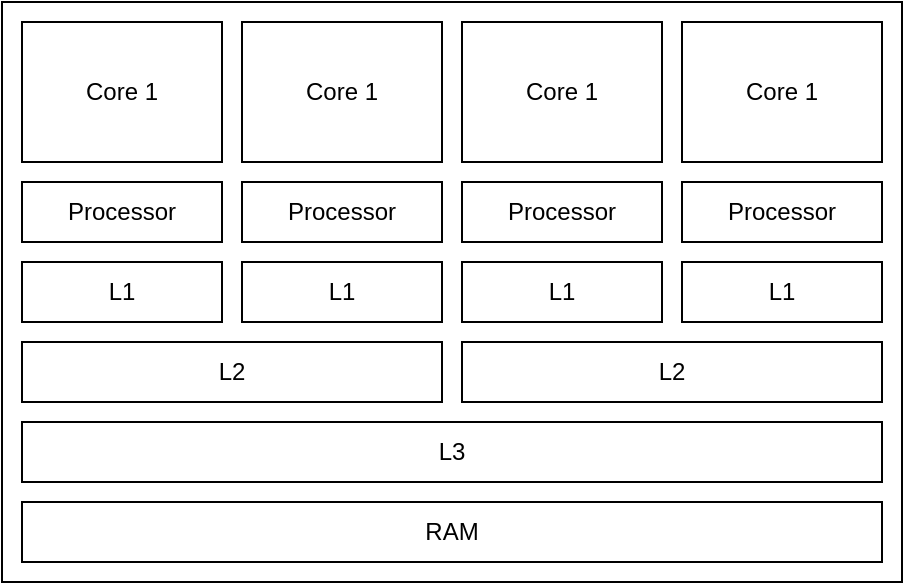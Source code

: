 <mxfile version="20.3.0" type="device"><diagram id="0_uis8zjmASPuOGzyqo6" name="Page-1"><mxGraphModel dx="868" dy="510" grid="1" gridSize="10" guides="1" tooltips="1" connect="1" arrows="1" fold="1" page="1" pageScale="1" pageWidth="827" pageHeight="1169" math="0" shadow="0"><root><mxCell id="0"/><mxCell id="1" parent="0"/><mxCell id="vnA2DQWGdBq6YZ4xDNYn-1" value="" style="rounded=0;whiteSpace=wrap;html=1;fillColor=none;" vertex="1" parent="1"><mxGeometry x="120" y="40" width="450" height="290" as="geometry"/></mxCell><mxCell id="vnA2DQWGdBq6YZ4xDNYn-2" value="Core 1" style="rounded=0;whiteSpace=wrap;html=1;" vertex="1" parent="1"><mxGeometry x="130" y="50" width="100" height="70" as="geometry"/></mxCell><mxCell id="vnA2DQWGdBq6YZ4xDNYn-4" value="L1" style="rounded=0;whiteSpace=wrap;html=1;" vertex="1" parent="1"><mxGeometry x="130" y="170" width="100" height="30" as="geometry"/></mxCell><mxCell id="vnA2DQWGdBq6YZ4xDNYn-10" value="L2" style="rounded=0;whiteSpace=wrap;html=1;" vertex="1" parent="1"><mxGeometry x="130" y="210" width="210" height="30" as="geometry"/></mxCell><mxCell id="vnA2DQWGdBq6YZ4xDNYn-11" value="L2" style="rounded=0;whiteSpace=wrap;html=1;" vertex="1" parent="1"><mxGeometry x="350" y="210" width="210" height="30" as="geometry"/></mxCell><mxCell id="vnA2DQWGdBq6YZ4xDNYn-12" value="L3" style="rounded=0;whiteSpace=wrap;html=1;" vertex="1" parent="1"><mxGeometry x="130" y="250" width="430" height="30" as="geometry"/></mxCell><mxCell id="vnA2DQWGdBq6YZ4xDNYn-13" value="RAM" style="rounded=0;whiteSpace=wrap;html=1;" vertex="1" parent="1"><mxGeometry x="130" y="290" width="430" height="30" as="geometry"/></mxCell><mxCell id="vnA2DQWGdBq6YZ4xDNYn-16" value="Processor" style="rounded=0;whiteSpace=wrap;html=1;" vertex="1" parent="1"><mxGeometry x="130" y="130" width="100" height="30" as="geometry"/></mxCell><mxCell id="vnA2DQWGdBq6YZ4xDNYn-23" value="Core 1" style="rounded=0;whiteSpace=wrap;html=1;" vertex="1" parent="1"><mxGeometry x="240" y="50" width="100" height="70" as="geometry"/></mxCell><mxCell id="vnA2DQWGdBq6YZ4xDNYn-24" value="L1" style="rounded=0;whiteSpace=wrap;html=1;" vertex="1" parent="1"><mxGeometry x="240" y="170" width="100" height="30" as="geometry"/></mxCell><mxCell id="vnA2DQWGdBq6YZ4xDNYn-25" value="Processor" style="rounded=0;whiteSpace=wrap;html=1;" vertex="1" parent="1"><mxGeometry x="240" y="130" width="100" height="30" as="geometry"/></mxCell><mxCell id="vnA2DQWGdBq6YZ4xDNYn-26" value="Core 1" style="rounded=0;whiteSpace=wrap;html=1;" vertex="1" parent="1"><mxGeometry x="350" y="50" width="100" height="70" as="geometry"/></mxCell><mxCell id="vnA2DQWGdBq6YZ4xDNYn-27" value="L1" style="rounded=0;whiteSpace=wrap;html=1;" vertex="1" parent="1"><mxGeometry x="350" y="170" width="100" height="30" as="geometry"/></mxCell><mxCell id="vnA2DQWGdBq6YZ4xDNYn-28" value="Processor" style="rounded=0;whiteSpace=wrap;html=1;" vertex="1" parent="1"><mxGeometry x="350" y="130" width="100" height="30" as="geometry"/></mxCell><mxCell id="vnA2DQWGdBq6YZ4xDNYn-29" value="Core 1" style="rounded=0;whiteSpace=wrap;html=1;" vertex="1" parent="1"><mxGeometry x="460" y="50" width="100" height="70" as="geometry"/></mxCell><mxCell id="vnA2DQWGdBq6YZ4xDNYn-30" value="L1" style="rounded=0;whiteSpace=wrap;html=1;" vertex="1" parent="1"><mxGeometry x="460" y="170" width="100" height="30" as="geometry"/></mxCell><mxCell id="vnA2DQWGdBq6YZ4xDNYn-31" value="Processor" style="rounded=0;whiteSpace=wrap;html=1;" vertex="1" parent="1"><mxGeometry x="460" y="130" width="100" height="30" as="geometry"/></mxCell></root></mxGraphModel></diagram></mxfile>